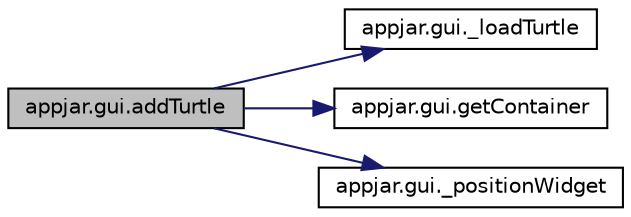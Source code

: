 digraph "appjar.gui.addTurtle"
{
  edge [fontname="Helvetica",fontsize="10",labelfontname="Helvetica",labelfontsize="10"];
  node [fontname="Helvetica",fontsize="10",shape=record];
  rankdir="LR";
  Node771 [label="appjar.gui.addTurtle",height=0.2,width=0.4,color="black", fillcolor="grey75", style="filled", fontcolor="black"];
  Node771 -> Node772 [color="midnightblue",fontsize="10",style="solid",fontname="Helvetica"];
  Node772 [label="appjar.gui._loadTurtle",height=0.2,width=0.4,color="black", fillcolor="white", style="filled",URL="$classappjar_1_1gui.html#a6d587c6f90745197303290fbd914d5ca"];
  Node771 -> Node773 [color="midnightblue",fontsize="10",style="solid",fontname="Helvetica"];
  Node773 [label="appjar.gui.getContainer",height=0.2,width=0.4,color="black", fillcolor="white", style="filled",URL="$classappjar_1_1gui.html#a2e8ea27bae5f6758257be218c8279b56"];
  Node771 -> Node774 [color="midnightblue",fontsize="10",style="solid",fontname="Helvetica"];
  Node774 [label="appjar.gui._positionWidget",height=0.2,width=0.4,color="black", fillcolor="white", style="filled",URL="$classappjar_1_1gui.html#a073b1298767aeb92dd77b77cb6000e8c"];
}
